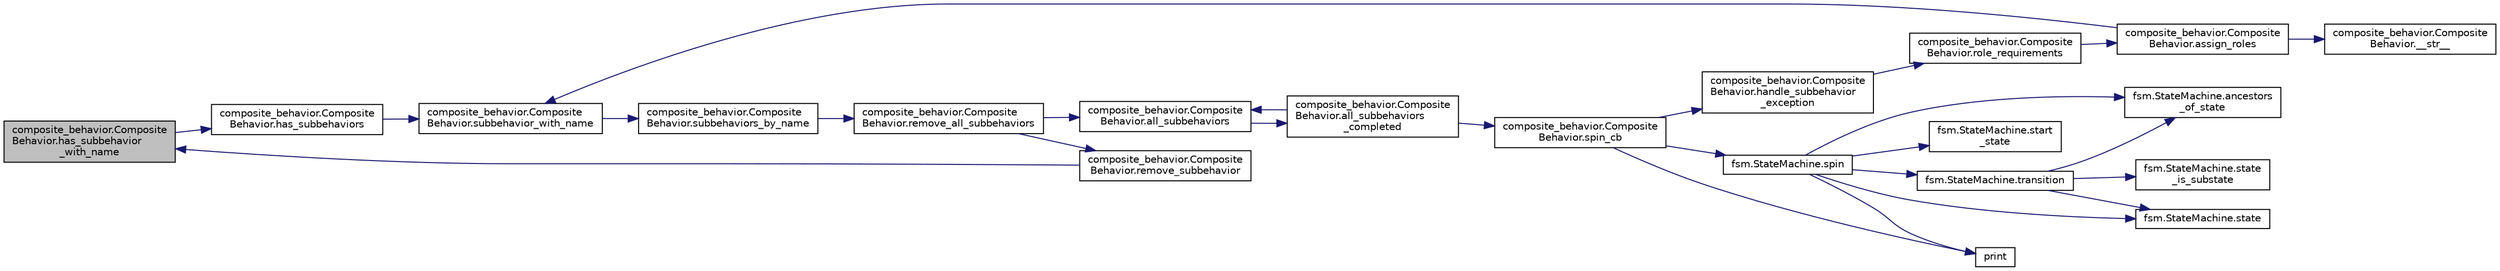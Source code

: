 digraph "composite_behavior.CompositeBehavior.has_subbehavior_with_name"
{
 // INTERACTIVE_SVG=YES
  edge [fontname="Helvetica",fontsize="10",labelfontname="Helvetica",labelfontsize="10"];
  node [fontname="Helvetica",fontsize="10",shape=record];
  rankdir="LR";
  Node1 [label="composite_behavior.Composite\lBehavior.has_subbehavior\l_with_name",height=0.2,width=0.4,color="black", fillcolor="grey75", style="filled", fontcolor="black"];
  Node1 -> Node2 [color="midnightblue",fontsize="10",style="solid",fontname="Helvetica"];
  Node2 [label="composite_behavior.Composite\lBehavior.has_subbehaviors",height=0.2,width=0.4,color="black", fillcolor="white", style="filled",URL="$d8/d31/classcomposite__behavior_1_1_composite_behavior.html#a4c28a6798f91f72f997c1e531a55b66a"];
  Node2 -> Node3 [color="midnightblue",fontsize="10",style="solid",fontname="Helvetica"];
  Node3 [label="composite_behavior.Composite\lBehavior.subbehavior_with_name",height=0.2,width=0.4,color="black", fillcolor="white", style="filled",URL="$d8/d31/classcomposite__behavior_1_1_composite_behavior.html#aa4a76123e41964c2af478086d44437d7"];
  Node3 -> Node4 [color="midnightblue",fontsize="10",style="solid",fontname="Helvetica"];
  Node4 [label="composite_behavior.Composite\lBehavior.subbehaviors_by_name",height=0.2,width=0.4,color="black", fillcolor="white", style="filled",URL="$d8/d31/classcomposite__behavior_1_1_composite_behavior.html#a5d00edc2e7d1973717da20eb8e561886"];
  Node4 -> Node5 [color="midnightblue",fontsize="10",style="solid",fontname="Helvetica"];
  Node5 [label="composite_behavior.Composite\lBehavior.remove_all_subbehaviors",height=0.2,width=0.4,color="black", fillcolor="white", style="filled",URL="$d8/d31/classcomposite__behavior_1_1_composite_behavior.html#a3043802726a55cdc1b1b394302f76c8b"];
  Node5 -> Node6 [color="midnightblue",fontsize="10",style="solid",fontname="Helvetica"];
  Node6 [label="composite_behavior.Composite\lBehavior.remove_subbehavior",height=0.2,width=0.4,color="black", fillcolor="white", style="filled",URL="$d8/d31/classcomposite__behavior_1_1_composite_behavior.html#ae6c61d431765827d62cd67815d54f993"];
  Node6 -> Node1 [color="midnightblue",fontsize="10",style="solid",fontname="Helvetica"];
  Node5 -> Node7 [color="midnightblue",fontsize="10",style="solid",fontname="Helvetica"];
  Node7 [label="composite_behavior.Composite\lBehavior.all_subbehaviors",height=0.2,width=0.4,color="black", fillcolor="white", style="filled",URL="$d8/d31/classcomposite__behavior_1_1_composite_behavior.html#ab49315947440ab069de8ef72042a7710"];
  Node7 -> Node8 [color="midnightblue",fontsize="10",style="solid",fontname="Helvetica"];
  Node8 [label="composite_behavior.Composite\lBehavior.all_subbehaviors\l_completed",height=0.2,width=0.4,color="black", fillcolor="white", style="filled",URL="$d8/d31/classcomposite__behavior_1_1_composite_behavior.html#ae87f69a5e0e981379f3dbb60f36f243e"];
  Node8 -> Node7 [color="midnightblue",fontsize="10",style="solid",fontname="Helvetica"];
  Node8 -> Node9 [color="midnightblue",fontsize="10",style="solid",fontname="Helvetica"];
  Node9 [label="composite_behavior.Composite\lBehavior.spin_cb",height=0.2,width=0.4,color="black", fillcolor="white", style="filled",URL="$d8/d31/classcomposite__behavior_1_1_composite_behavior.html#aa00b5ef75a6b70c8e343af128db6d026",tooltip="Override StateMachine.spin() so we can call spin() on subbehaviors. "];
  Node9 -> Node10 [color="midnightblue",fontsize="10",style="solid",fontname="Helvetica"];
  Node10 [label="fsm.StateMachine.spin",height=0.2,width=0.4,color="black", fillcolor="white", style="filled",URL="$d4/dd8/classfsm_1_1_state_machine.html#a23c3e817663c1200e4f831a051ac9aa3"];
  Node10 -> Node11 [color="midnightblue",fontsize="10",style="solid",fontname="Helvetica"];
  Node11 [label="fsm.StateMachine.state",height=0.2,width=0.4,color="black", fillcolor="white", style="filled",URL="$d4/dd8/classfsm_1_1_state_machine.html#ad2ac73f2d3ea3706428f1bda246098f8"];
  Node10 -> Node12 [color="midnightblue",fontsize="10",style="solid",fontname="Helvetica"];
  Node12 [label="fsm.StateMachine.ancestors\l_of_state",height=0.2,width=0.4,color="black", fillcolor="white", style="filled",URL="$d4/dd8/classfsm_1_1_state_machine.html#ab772209815d0ca026b9906b63a1e3083"];
  Node10 -> Node13 [color="midnightblue",fontsize="10",style="solid",fontname="Helvetica"];
  Node13 [label="fsm.StateMachine.transition",height=0.2,width=0.4,color="black", fillcolor="white", style="filled",URL="$d4/dd8/classfsm_1_1_state_machine.html#a3ada22b8d508be982f681cde63fca674"];
  Node13 -> Node11 [color="midnightblue",fontsize="10",style="solid",fontname="Helvetica"];
  Node13 -> Node12 [color="midnightblue",fontsize="10",style="solid",fontname="Helvetica"];
  Node13 -> Node14 [color="midnightblue",fontsize="10",style="solid",fontname="Helvetica"];
  Node14 [label="fsm.StateMachine.state\l_is_substate",height=0.2,width=0.4,color="black", fillcolor="white", style="filled",URL="$d4/dd8/classfsm_1_1_state_machine.html#a6875ee48c4051c3a36e4f9e9966e5467"];
  Node10 -> Node15 [color="midnightblue",fontsize="10",style="solid",fontname="Helvetica"];
  Node15 [label="fsm.StateMachine.start\l_state",height=0.2,width=0.4,color="black", fillcolor="white", style="filled",URL="$d4/dd8/classfsm_1_1_state_machine.html#ac01f772989e580e9fd028529ba787588"];
  Node10 -> Node16 [color="midnightblue",fontsize="10",style="solid",fontname="Helvetica"];
  Node16 [label="print",height=0.2,width=0.4,color="black", fillcolor="white", style="filled",URL="$dc/ddd/node__class_8cpp.html#abc62c9d234b4194b3886013a7dbd1232"];
  Node9 -> Node16 [color="midnightblue",fontsize="10",style="solid",fontname="Helvetica"];
  Node9 -> Node17 [color="midnightblue",fontsize="10",style="solid",fontname="Helvetica"];
  Node17 [label="composite_behavior.Composite\lBehavior.handle_subbehavior\l_exception",height=0.2,width=0.4,color="black", fillcolor="white", style="filled",URL="$d8/d31/classcomposite__behavior_1_1_composite_behavior.html#a04d570e611e6d2b9f578e627c7b1058c",tooltip="Override point for exception handling this is called whenever a subbehavior throws an exception durin..."];
  Node17 -> Node18 [color="midnightblue",fontsize="10",style="solid",fontname="Helvetica"];
  Node18 [label="composite_behavior.Composite\lBehavior.role_requirements",height=0.2,width=0.4,color="black", fillcolor="white", style="filled",URL="$d8/d31/classcomposite__behavior_1_1_composite_behavior.html#a1c16307c571cf7e688c8dfa064fa411a",tooltip="returns a tree of role_requirements "];
  Node18 -> Node19 [color="midnightblue",fontsize="10",style="solid",fontname="Helvetica"];
  Node19 [label="composite_behavior.Composite\lBehavior.assign_roles",height=0.2,width=0.4,color="black", fillcolor="white", style="filled",URL="$d8/d31/classcomposite__behavior_1_1_composite_behavior.html#ac6188093adfc2863bf1fad3f380d8fb7",tooltip="assignments is a tree with the same structure as that returned by role_requirements() the only differ..."];
  Node19 -> Node20 [color="midnightblue",fontsize="10",style="solid",fontname="Helvetica"];
  Node20 [label="composite_behavior.Composite\lBehavior.__str__",height=0.2,width=0.4,color="black", fillcolor="white", style="filled",URL="$d8/d31/classcomposite__behavior_1_1_composite_behavior.html#ab8f75aed69d5ae9b0e5f687d5695226a"];
  Node19 -> Node3 [color="midnightblue",fontsize="10",style="solid",fontname="Helvetica"];
}
